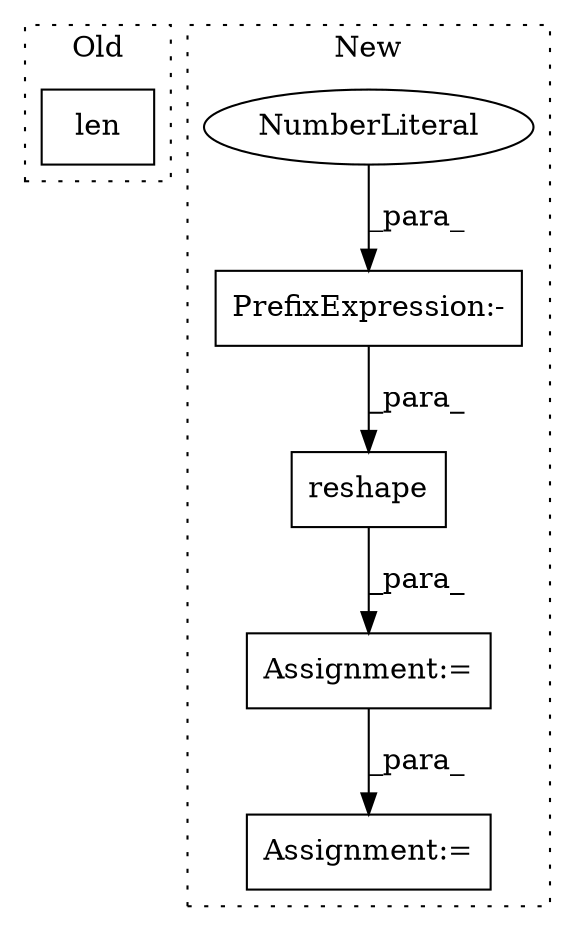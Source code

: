 digraph G {
subgraph cluster0 {
1 [label="len" a="32" s="5119,5132" l="4,1" shape="box"];
label = "Old";
style="dotted";
}
subgraph cluster1 {
2 [label="reshape" a="32" s="4302,4312" l="8,1" shape="box"];
3 [label="PrefixExpression:-" a="38" s="4310" l="1" shape="box"];
4 [label="NumberLiteral" a="34" s="4311" l="1" shape="ellipse"];
5 [label="Assignment:=" a="7" s="4392" l="1" shape="box"];
6 [label="Assignment:=" a="7" s="4286" l="1" shape="box"];
label = "New";
style="dotted";
}
2 -> 6 [label="_para_"];
3 -> 2 [label="_para_"];
4 -> 3 [label="_para_"];
6 -> 5 [label="_para_"];
}